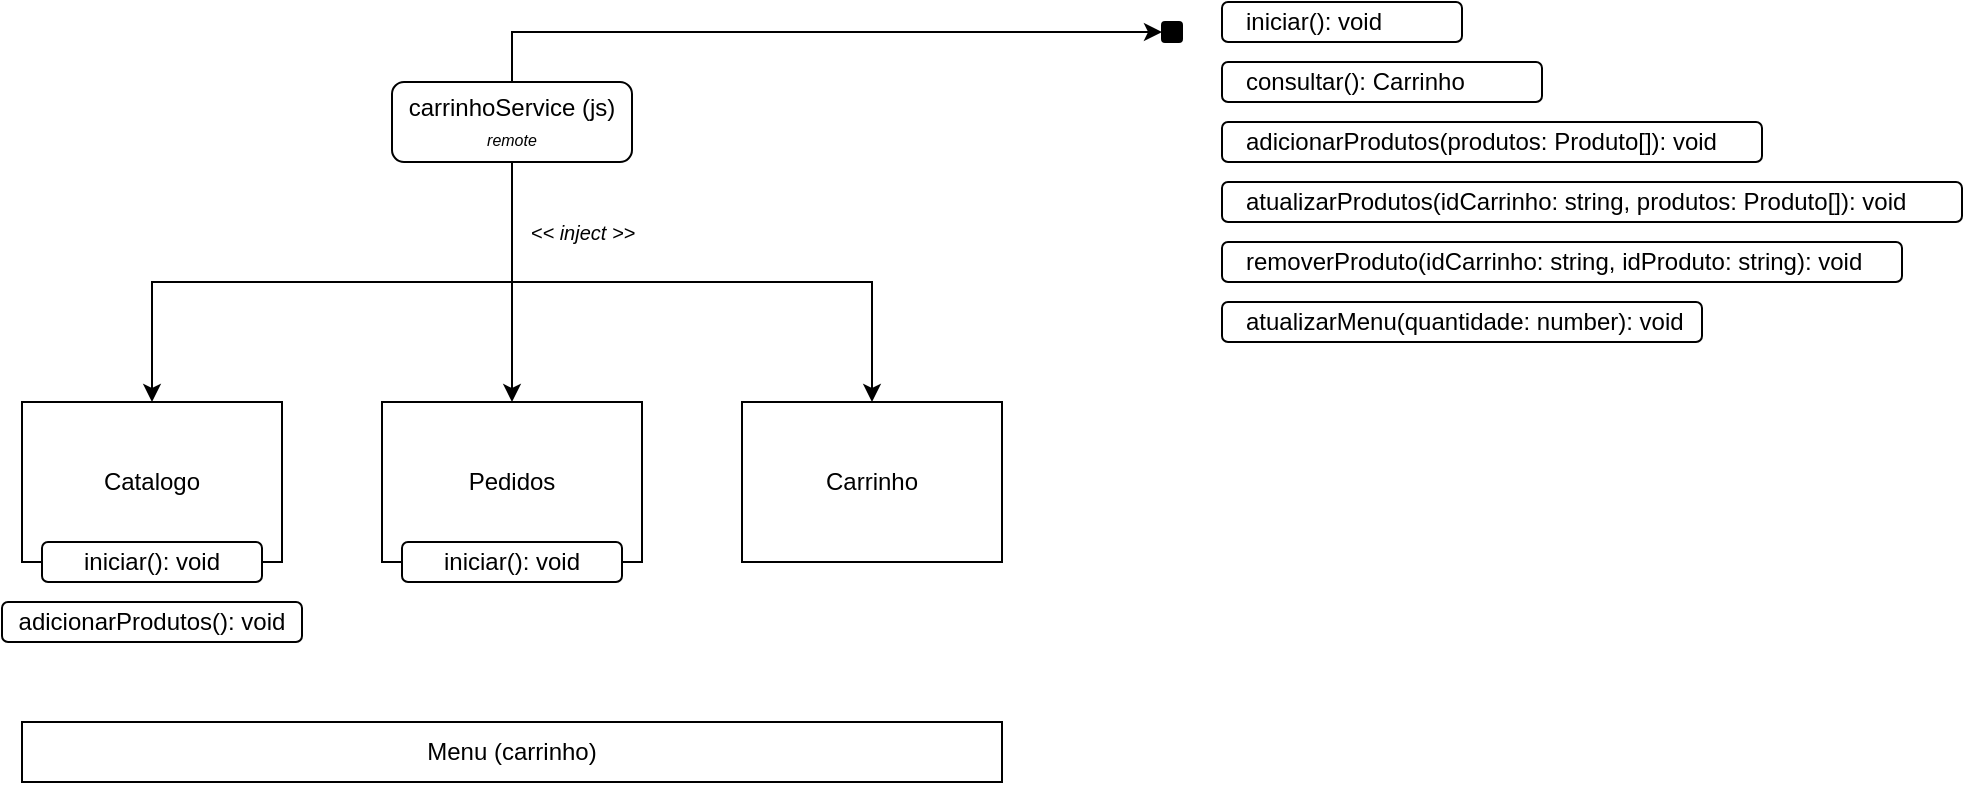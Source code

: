 <mxfile version="21.6.9" type="github">
  <diagram name="Page-1" id="sTd40mvONGfdE-GqUgz0">
    <mxGraphModel dx="1195" dy="667" grid="1" gridSize="10" guides="1" tooltips="1" connect="1" arrows="1" fold="1" page="1" pageScale="1" pageWidth="3300" pageHeight="2339" math="0" shadow="0">
      <root>
        <mxCell id="0" />
        <mxCell id="1" parent="0" />
        <mxCell id="vcXRBSze1M2BQ5IBMyAa-1" value="Catalogo" style="rounded=0;whiteSpace=wrap;html=1;" vertex="1" parent="1">
          <mxGeometry x="280" y="350" width="130" height="80" as="geometry" />
        </mxCell>
        <mxCell id="vcXRBSze1M2BQ5IBMyAa-2" value="Pedidos" style="rounded=0;whiteSpace=wrap;html=1;" vertex="1" parent="1">
          <mxGeometry x="460" y="350" width="130" height="80" as="geometry" />
        </mxCell>
        <mxCell id="vcXRBSze1M2BQ5IBMyAa-3" value="Menu (carrinho)" style="rounded=0;whiteSpace=wrap;html=1;" vertex="1" parent="1">
          <mxGeometry x="280" y="510" width="490" height="30" as="geometry" />
        </mxCell>
        <mxCell id="vcXRBSze1M2BQ5IBMyAa-11" value="" style="edgeStyle=orthogonalEdgeStyle;rounded=0;orthogonalLoop=1;jettySize=auto;html=1;entryX=0.5;entryY=0;entryDx=0;entryDy=0;exitX=0.5;exitY=1;exitDx=0;exitDy=0;" edge="1" parent="1" source="vcXRBSze1M2BQ5IBMyAa-7" target="vcXRBSze1M2BQ5IBMyAa-1">
          <mxGeometry x="0.405" relative="1" as="geometry">
            <Array as="points">
              <mxPoint x="525" y="290" />
              <mxPoint x="345" y="290" />
            </Array>
            <mxPoint as="offset" />
          </mxGeometry>
        </mxCell>
        <mxCell id="vcXRBSze1M2BQ5IBMyAa-12" value="" style="edgeStyle=orthogonalEdgeStyle;rounded=0;orthogonalLoop=1;jettySize=auto;html=1;entryX=0.5;entryY=0;entryDx=0;entryDy=0;" edge="1" parent="1" source="vcXRBSze1M2BQ5IBMyAa-7" target="vcXRBSze1M2BQ5IBMyAa-2">
          <mxGeometry x="-0.231" relative="1" as="geometry">
            <mxPoint as="offset" />
          </mxGeometry>
        </mxCell>
        <mxCell id="vcXRBSze1M2BQ5IBMyAa-13" value="" style="edgeStyle=orthogonalEdgeStyle;rounded=0;orthogonalLoop=1;jettySize=auto;html=1;entryX=0.5;entryY=0;entryDx=0;entryDy=0;exitX=0.5;exitY=1;exitDx=0;exitDy=0;" edge="1" parent="1" source="vcXRBSze1M2BQ5IBMyAa-7" target="vcXRBSze1M2BQ5IBMyAa-9">
          <mxGeometry x="0.407" relative="1" as="geometry">
            <Array as="points">
              <mxPoint x="525" y="290" />
              <mxPoint x="705" y="290" />
            </Array>
            <mxPoint as="offset" />
          </mxGeometry>
        </mxCell>
        <mxCell id="vcXRBSze1M2BQ5IBMyAa-27" style="edgeStyle=orthogonalEdgeStyle;rounded=0;orthogonalLoop=1;jettySize=auto;html=1;entryX=0;entryY=0.5;entryDx=0;entryDy=0;exitX=0.5;exitY=0;exitDx=0;exitDy=0;" edge="1" parent="1" source="vcXRBSze1M2BQ5IBMyAa-7" target="vcXRBSze1M2BQ5IBMyAa-26">
          <mxGeometry relative="1" as="geometry" />
        </mxCell>
        <mxCell id="vcXRBSze1M2BQ5IBMyAa-7" value="carrinhoService (js)&lt;br&gt;&lt;i&gt;&lt;font style=&quot;font-size: 8px;&quot;&gt;remote&lt;/font&gt;&lt;/i&gt;" style="rounded=1;whiteSpace=wrap;html=1;" vertex="1" parent="1">
          <mxGeometry x="465" y="190" width="120" height="40" as="geometry" />
        </mxCell>
        <mxCell id="vcXRBSze1M2BQ5IBMyAa-8" value="iniciar(): void" style="rounded=1;whiteSpace=wrap;html=1;align=left;spacingLeft=10;" vertex="1" parent="1">
          <mxGeometry x="880" y="150" width="120" height="20" as="geometry" />
        </mxCell>
        <mxCell id="vcXRBSze1M2BQ5IBMyAa-9" value="Carrinho" style="rounded=0;whiteSpace=wrap;html=1;" vertex="1" parent="1">
          <mxGeometry x="640" y="350" width="130" height="80" as="geometry" />
        </mxCell>
        <mxCell id="vcXRBSze1M2BQ5IBMyAa-14" value="adicionarProdutos(produtos: Produto[]): void" style="rounded=1;whiteSpace=wrap;html=1;align=left;spacingLeft=10;" vertex="1" parent="1">
          <mxGeometry x="880" y="210" width="270" height="20" as="geometry" />
        </mxCell>
        <mxCell id="vcXRBSze1M2BQ5IBMyAa-16" value="iniciar(): void" style="rounded=1;whiteSpace=wrap;html=1;" vertex="1" parent="1">
          <mxGeometry x="290" y="420" width="110" height="20" as="geometry" />
        </mxCell>
        <mxCell id="vcXRBSze1M2BQ5IBMyAa-17" value="adicionarProdutos(): void" style="rounded=1;whiteSpace=wrap;html=1;" vertex="1" parent="1">
          <mxGeometry x="270" y="450" width="150" height="20" as="geometry" />
        </mxCell>
        <mxCell id="vcXRBSze1M2BQ5IBMyAa-18" value="iniciar(): void" style="rounded=1;whiteSpace=wrap;html=1;" vertex="1" parent="1">
          <mxGeometry x="470" y="420" width="110" height="20" as="geometry" />
        </mxCell>
        <mxCell id="vcXRBSze1M2BQ5IBMyAa-19" value="consultar(): Carrinho" style="rounded=1;whiteSpace=wrap;html=1;align=left;spacingLeft=10;" vertex="1" parent="1">
          <mxGeometry x="880" y="180" width="160" height="20" as="geometry" />
        </mxCell>
        <mxCell id="vcXRBSze1M2BQ5IBMyAa-21" value="&amp;lt;&amp;lt; inject &amp;gt;&amp;gt;" style="text;html=1;align=center;verticalAlign=middle;resizable=0;points=[];autosize=1;strokeColor=none;fillColor=none;fontStyle=2;fontSize=10;" vertex="1" parent="1">
          <mxGeometry x="520" y="250" width="80" height="30" as="geometry" />
        </mxCell>
        <mxCell id="vcXRBSze1M2BQ5IBMyAa-23" value="atualizarMenu(quantidade: number): void" style="rounded=1;whiteSpace=wrap;html=1;align=left;spacingLeft=10;" vertex="1" parent="1">
          <mxGeometry x="880" y="300" width="240" height="20" as="geometry" />
        </mxCell>
        <mxCell id="vcXRBSze1M2BQ5IBMyAa-26" value="" style="rounded=1;whiteSpace=wrap;html=1;fillColor=#000000;" vertex="1" parent="1">
          <mxGeometry x="850" y="160" width="10" height="10" as="geometry" />
        </mxCell>
        <mxCell id="vcXRBSze1M2BQ5IBMyAa-28" value="removerProduto(idCarrinho: string, idProduto: string): void" style="rounded=1;whiteSpace=wrap;html=1;align=left;spacingLeft=10;" vertex="1" parent="1">
          <mxGeometry x="880" y="270" width="340" height="20" as="geometry" />
        </mxCell>
        <mxCell id="vcXRBSze1M2BQ5IBMyAa-29" value="atualizarProdutos(idCarrinho: string, produtos: Produto[]): void" style="rounded=1;whiteSpace=wrap;html=1;align=left;spacingLeft=10;" vertex="1" parent="1">
          <mxGeometry x="880" y="240" width="370" height="20" as="geometry" />
        </mxCell>
      </root>
    </mxGraphModel>
  </diagram>
</mxfile>
